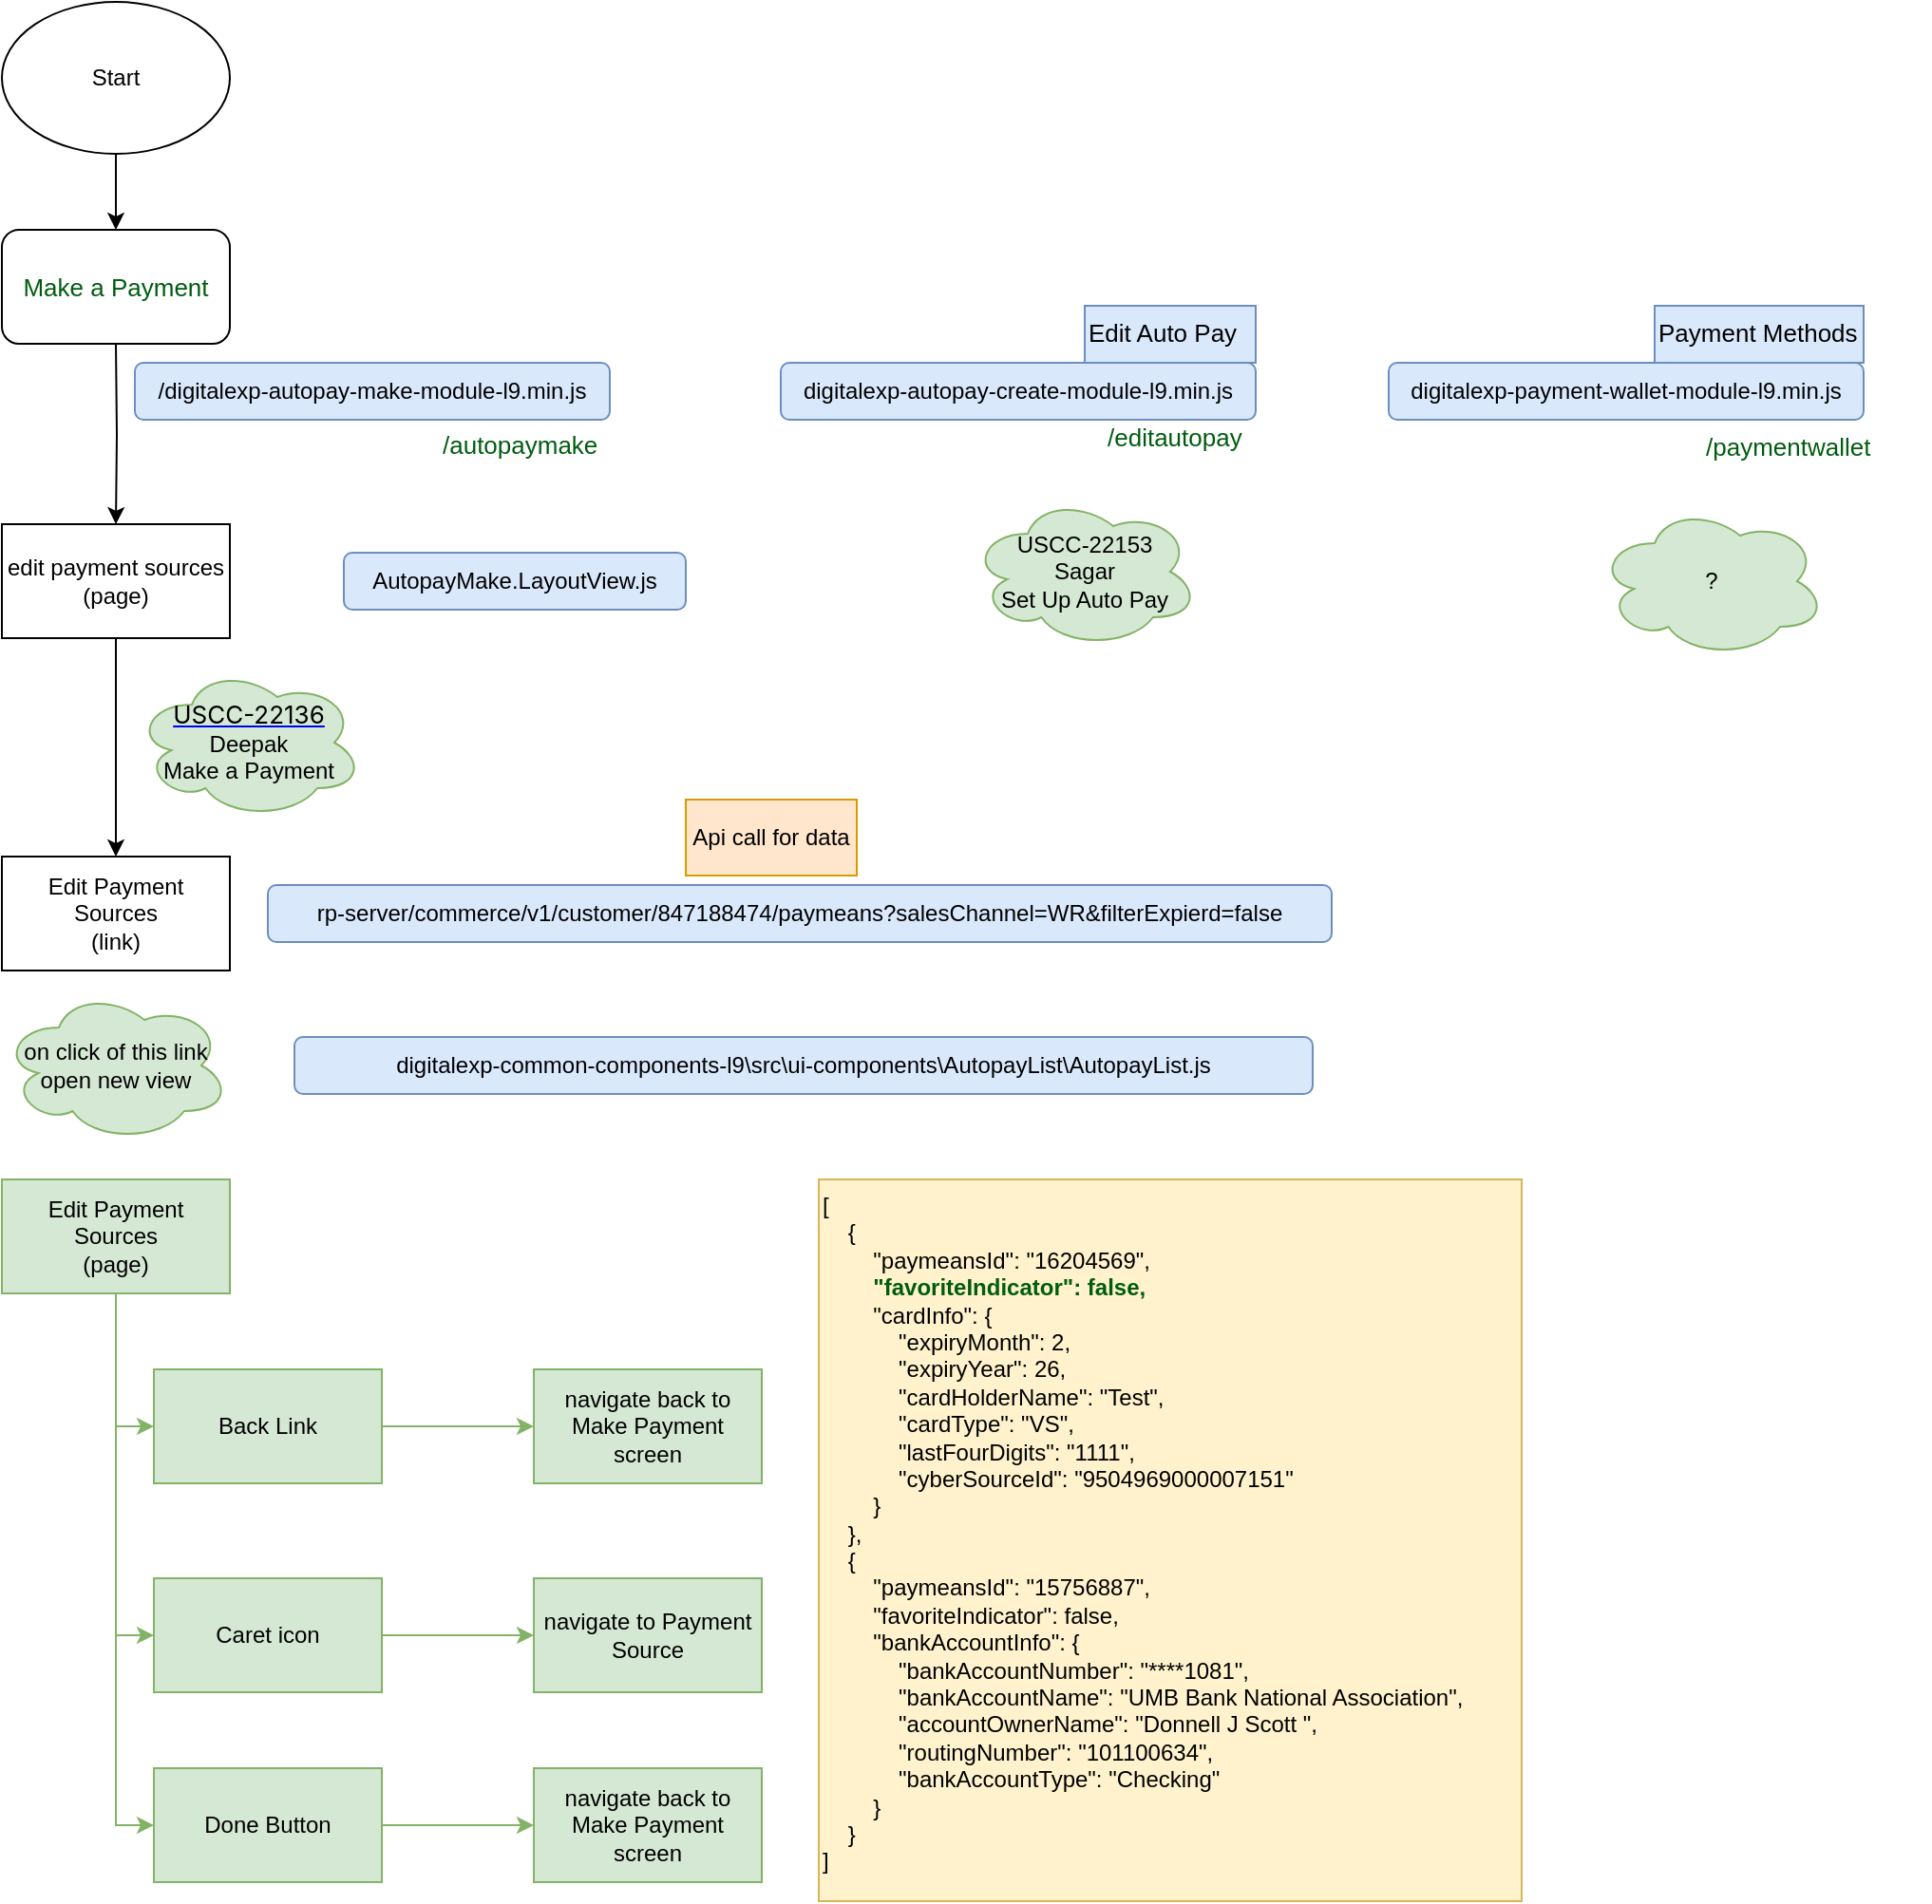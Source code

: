 <mxfile version="20.8.16" type="github">
  <diagram id="C5RBs43oDa-KdzZeNtuy" name="Page-1">
    <mxGraphModel dx="1434" dy="796" grid="1" gridSize="10" guides="1" tooltips="1" connect="1" arrows="1" fold="1" page="1" pageScale="1" pageWidth="827" pageHeight="1169" math="0" shadow="0">
      <root>
        <mxCell id="WIyWlLk6GJQsqaUBKTNV-0" />
        <mxCell id="WIyWlLk6GJQsqaUBKTNV-1" parent="WIyWlLk6GJQsqaUBKTNV-0" />
        <mxCell id="j67WnfkW41FYY-DcMpxh-2" value="" style="edgeStyle=orthogonalEdgeStyle;rounded=0;orthogonalLoop=1;jettySize=auto;html=1;" edge="1" parent="WIyWlLk6GJQsqaUBKTNV-1" source="j67WnfkW41FYY-DcMpxh-0">
          <mxGeometry relative="1" as="geometry">
            <mxPoint x="130" y="150" as="targetPoint" />
          </mxGeometry>
        </mxCell>
        <mxCell id="j67WnfkW41FYY-DcMpxh-0" value="Start" style="ellipse;whiteSpace=wrap;html=1;" vertex="1" parent="WIyWlLk6GJQsqaUBKTNV-1">
          <mxGeometry x="70" y="30" width="120" height="80" as="geometry" />
        </mxCell>
        <mxCell id="j67WnfkW41FYY-DcMpxh-4" value="" style="edgeStyle=orthogonalEdgeStyle;rounded=0;orthogonalLoop=1;jettySize=auto;html=1;" edge="1" parent="WIyWlLk6GJQsqaUBKTNV-1" target="j67WnfkW41FYY-DcMpxh-3">
          <mxGeometry relative="1" as="geometry">
            <mxPoint x="130" y="210" as="sourcePoint" />
          </mxGeometry>
        </mxCell>
        <mxCell id="j67WnfkW41FYY-DcMpxh-37" value="" style="edgeStyle=orthogonalEdgeStyle;rounded=0;orthogonalLoop=1;jettySize=auto;html=1;fontColor=#005C0F;" edge="1" parent="WIyWlLk6GJQsqaUBKTNV-1" source="j67WnfkW41FYY-DcMpxh-3" target="j67WnfkW41FYY-DcMpxh-5">
          <mxGeometry relative="1" as="geometry" />
        </mxCell>
        <mxCell id="j67WnfkW41FYY-DcMpxh-3" value="edit payment sources&lt;br&gt;(page)" style="whiteSpace=wrap;html=1;rounded=0;" vertex="1" parent="WIyWlLk6GJQsqaUBKTNV-1">
          <mxGeometry x="70" y="305" width="120" height="60" as="geometry" />
        </mxCell>
        <mxCell id="j67WnfkW41FYY-DcMpxh-5" value="Edit Payment Sources&lt;br&gt;(link)" style="whiteSpace=wrap;html=1;rounded=0;" vertex="1" parent="WIyWlLk6GJQsqaUBKTNV-1">
          <mxGeometry x="70" y="480" width="120" height="60" as="geometry" />
        </mxCell>
        <mxCell id="j67WnfkW41FYY-DcMpxh-11" value="/digitalexp-autopay-make-module-l9.min.js" style="rounded=1;whiteSpace=wrap;html=1;labelBackgroundColor=none;fillColor=#dae8fc;strokeColor=#6c8ebf;" vertex="1" parent="WIyWlLk6GJQsqaUBKTNV-1">
          <mxGeometry x="140" y="220" width="250" height="30" as="geometry" />
        </mxCell>
        <mxCell id="j67WnfkW41FYY-DcMpxh-12" value="AutopayMake.LayoutView.js" style="rounded=1;whiteSpace=wrap;html=1;labelBackgroundColor=none;fillColor=#dae8fc;strokeColor=#6c8ebf;" vertex="1" parent="WIyWlLk6GJQsqaUBKTNV-1">
          <mxGeometry x="250" y="320" width="180" height="30" as="geometry" />
        </mxCell>
        <mxCell id="j67WnfkW41FYY-DcMpxh-16" value="rp-server/commerce/v1/customer/847188474/paymeans?salesChannel=WR&amp;amp;filterExpierd=false" style="rounded=1;whiteSpace=wrap;html=1;labelBackgroundColor=none;fillColor=#dae8fc;strokeColor=#6c8ebf;" vertex="1" parent="WIyWlLk6GJQsqaUBKTNV-1">
          <mxGeometry x="210" y="495" width="560" height="30" as="geometry" />
        </mxCell>
        <mxCell id="j67WnfkW41FYY-DcMpxh-17" value="Api call for data" style="rounded=0;whiteSpace=wrap;html=1;labelBackgroundColor=none;fillColor=#ffe6cc;strokeColor=#d79b00;" vertex="1" parent="WIyWlLk6GJQsqaUBKTNV-1">
          <mxGeometry x="430" y="450" width="90" height="40" as="geometry" />
        </mxCell>
        <mxCell id="j67WnfkW41FYY-DcMpxh-18" value="on click of this link open new view" style="ellipse;shape=cloud;whiteSpace=wrap;html=1;rounded=0;labelBackgroundColor=none;fillColor=#d5e8d4;strokeColor=#82b366;" vertex="1" parent="WIyWlLk6GJQsqaUBKTNV-1">
          <mxGeometry x="70" y="550" width="120" height="80" as="geometry" />
        </mxCell>
        <mxCell id="j67WnfkW41FYY-DcMpxh-27" style="edgeStyle=orthogonalEdgeStyle;rounded=0;orthogonalLoop=1;jettySize=auto;html=1;fontColor=#050000;fillColor=#d5e8d4;strokeColor=#82b366;" edge="1" parent="WIyWlLk6GJQsqaUBKTNV-1" source="j67WnfkW41FYY-DcMpxh-19" target="j67WnfkW41FYY-DcMpxh-26">
          <mxGeometry relative="1" as="geometry">
            <Array as="points">
              <mxPoint x="130" y="990" />
            </Array>
          </mxGeometry>
        </mxCell>
        <mxCell id="j67WnfkW41FYY-DcMpxh-28" style="edgeStyle=orthogonalEdgeStyle;rounded=0;orthogonalLoop=1;jettySize=auto;html=1;entryX=0;entryY=0.5;entryDx=0;entryDy=0;fontColor=#050000;fillColor=#d5e8d4;strokeColor=#82b366;" edge="1" parent="WIyWlLk6GJQsqaUBKTNV-1" source="j67WnfkW41FYY-DcMpxh-19" target="j67WnfkW41FYY-DcMpxh-23">
          <mxGeometry relative="1" as="geometry" />
        </mxCell>
        <mxCell id="j67WnfkW41FYY-DcMpxh-29" style="edgeStyle=orthogonalEdgeStyle;rounded=0;orthogonalLoop=1;jettySize=auto;html=1;entryX=0;entryY=0.5;entryDx=0;entryDy=0;fontColor=#050000;fillColor=#d5e8d4;strokeColor=#82b366;" edge="1" parent="WIyWlLk6GJQsqaUBKTNV-1" source="j67WnfkW41FYY-DcMpxh-19" target="j67WnfkW41FYY-DcMpxh-25">
          <mxGeometry relative="1" as="geometry" />
        </mxCell>
        <mxCell id="j67WnfkW41FYY-DcMpxh-19" value="Edit Payment Sources&lt;br&gt;(page)" style="whiteSpace=wrap;html=1;rounded=0;fillColor=#d5e8d4;strokeColor=#82b366;" vertex="1" parent="WIyWlLk6GJQsqaUBKTNV-1">
          <mxGeometry x="70" y="650" width="120" height="60" as="geometry" />
        </mxCell>
        <mxCell id="j67WnfkW41FYY-DcMpxh-20" value="[&lt;br&gt;&amp;nbsp; &amp;nbsp; {&lt;br&gt;&amp;nbsp; &amp;nbsp; &amp;nbsp; &amp;nbsp; &quot;paymeansId&quot;: &quot;16204569&quot;,&lt;br&gt;&lt;b&gt;&lt;font color=&quot;#005c0f&quot;&gt;&amp;nbsp; &amp;nbsp; &amp;nbsp; &amp;nbsp; &quot;favoriteIndicator&quot;: false,&lt;br&gt;&lt;/font&gt;&lt;/b&gt;&amp;nbsp; &amp;nbsp; &amp;nbsp; &amp;nbsp; &quot;cardInfo&quot;: {&lt;br&gt;&amp;nbsp; &amp;nbsp; &amp;nbsp; &amp;nbsp; &amp;nbsp; &amp;nbsp; &quot;expiryMonth&quot;: 2,&lt;br&gt;&amp;nbsp; &amp;nbsp; &amp;nbsp; &amp;nbsp; &amp;nbsp; &amp;nbsp; &quot;expiryYear&quot;: 26,&lt;br&gt;&amp;nbsp; &amp;nbsp; &amp;nbsp; &amp;nbsp; &amp;nbsp; &amp;nbsp; &quot;cardHolderName&quot;: &quot;Test&quot;,&lt;br&gt;&amp;nbsp; &amp;nbsp; &amp;nbsp; &amp;nbsp; &amp;nbsp; &amp;nbsp; &quot;cardType&quot;: &quot;VS&quot;,&lt;br&gt;&amp;nbsp; &amp;nbsp; &amp;nbsp; &amp;nbsp; &amp;nbsp; &amp;nbsp; &quot;lastFourDigits&quot;: &quot;1111&quot;,&lt;br&gt;&amp;nbsp; &amp;nbsp; &amp;nbsp; &amp;nbsp; &amp;nbsp; &amp;nbsp; &quot;cyberSourceId&quot;: &quot;9504969000007151&quot;&lt;br&gt;&amp;nbsp; &amp;nbsp; &amp;nbsp; &amp;nbsp; }&lt;br&gt;&amp;nbsp; &amp;nbsp; },&lt;br&gt;&amp;nbsp; &amp;nbsp; {&lt;br&gt;&amp;nbsp; &amp;nbsp; &amp;nbsp; &amp;nbsp; &quot;paymeansId&quot;: &quot;15756887&quot;,&lt;br&gt;&amp;nbsp; &amp;nbsp; &amp;nbsp; &amp;nbsp; &quot;favoriteIndicator&quot;: false,&lt;br&gt;&amp;nbsp; &amp;nbsp; &amp;nbsp; &amp;nbsp; &quot;bankAccountInfo&quot;: {&lt;br&gt;&amp;nbsp; &amp;nbsp; &amp;nbsp; &amp;nbsp; &amp;nbsp; &amp;nbsp; &quot;bankAccountNumber&quot;: &quot;****1081&quot;,&lt;br&gt;&amp;nbsp; &amp;nbsp; &amp;nbsp; &amp;nbsp; &amp;nbsp; &amp;nbsp; &quot;bankAccountName&quot;: &quot;UMB Bank National Association&quot;,&lt;br&gt;&amp;nbsp; &amp;nbsp; &amp;nbsp; &amp;nbsp; &amp;nbsp; &amp;nbsp; &quot;accountOwnerName&quot;: &quot;Donnell J Scott &quot;,&lt;br&gt;&amp;nbsp; &amp;nbsp; &amp;nbsp; &amp;nbsp; &amp;nbsp; &amp;nbsp; &quot;routingNumber&quot;: &quot;101100634&quot;,&lt;br&gt;&amp;nbsp; &amp;nbsp; &amp;nbsp; &amp;nbsp; &amp;nbsp; &amp;nbsp; &quot;bankAccountType&quot;: &quot;Checking&quot;&lt;br&gt;&amp;nbsp; &amp;nbsp; &amp;nbsp; &amp;nbsp; }&lt;br&gt;&amp;nbsp; &amp;nbsp; }&lt;br&gt;]" style="text;whiteSpace=wrap;html=1;fillColor=#fff2cc;strokeColor=#d6b656;" vertex="1" parent="WIyWlLk6GJQsqaUBKTNV-1">
          <mxGeometry x="500" y="650" width="370" height="380" as="geometry" />
        </mxCell>
        <mxCell id="j67WnfkW41FYY-DcMpxh-22" value="digitalexp-common-components-l9\src\ui-components\AutopayList\AutopayList.js" style="rounded=1;whiteSpace=wrap;html=1;labelBackgroundColor=none;fillColor=#dae8fc;strokeColor=#6c8ebf;" vertex="1" parent="WIyWlLk6GJQsqaUBKTNV-1">
          <mxGeometry x="224" y="575" width="536" height="30" as="geometry" />
        </mxCell>
        <mxCell id="j67WnfkW41FYY-DcMpxh-31" value="" style="edgeStyle=orthogonalEdgeStyle;rounded=0;orthogonalLoop=1;jettySize=auto;html=1;fontColor=#050000;fillColor=#d5e8d4;strokeColor=#82b366;" edge="1" parent="WIyWlLk6GJQsqaUBKTNV-1" source="j67WnfkW41FYY-DcMpxh-23" target="j67WnfkW41FYY-DcMpxh-30">
          <mxGeometry relative="1" as="geometry" />
        </mxCell>
        <mxCell id="j67WnfkW41FYY-DcMpxh-23" value="Back Link" style="whiteSpace=wrap;html=1;rounded=0;fillColor=#d5e8d4;strokeColor=#82b366;" vertex="1" parent="WIyWlLk6GJQsqaUBKTNV-1">
          <mxGeometry x="150" y="750" width="120" height="60" as="geometry" />
        </mxCell>
        <mxCell id="j67WnfkW41FYY-DcMpxh-33" value="" style="edgeStyle=orthogonalEdgeStyle;rounded=0;orthogonalLoop=1;jettySize=auto;html=1;fontColor=#050000;fillColor=#d5e8d4;strokeColor=#82b366;" edge="1" parent="WIyWlLk6GJQsqaUBKTNV-1" source="j67WnfkW41FYY-DcMpxh-25" target="j67WnfkW41FYY-DcMpxh-32">
          <mxGeometry relative="1" as="geometry" />
        </mxCell>
        <mxCell id="j67WnfkW41FYY-DcMpxh-25" value="Caret icon" style="whiteSpace=wrap;html=1;rounded=0;fillColor=#d5e8d4;strokeColor=#82b366;" vertex="1" parent="WIyWlLk6GJQsqaUBKTNV-1">
          <mxGeometry x="150" y="860" width="120" height="60" as="geometry" />
        </mxCell>
        <mxCell id="j67WnfkW41FYY-DcMpxh-35" value="" style="edgeStyle=orthogonalEdgeStyle;rounded=0;orthogonalLoop=1;jettySize=auto;html=1;fontColor=#050000;fillColor=#d5e8d4;strokeColor=#82b366;" edge="1" parent="WIyWlLk6GJQsqaUBKTNV-1" source="j67WnfkW41FYY-DcMpxh-26" target="j67WnfkW41FYY-DcMpxh-34">
          <mxGeometry relative="1" as="geometry" />
        </mxCell>
        <mxCell id="j67WnfkW41FYY-DcMpxh-26" value="Done Button" style="whiteSpace=wrap;html=1;rounded=0;fillColor=#d5e8d4;strokeColor=#82b366;" vertex="1" parent="WIyWlLk6GJQsqaUBKTNV-1">
          <mxGeometry x="150" y="960" width="120" height="60" as="geometry" />
        </mxCell>
        <mxCell id="j67WnfkW41FYY-DcMpxh-30" value="navigate back to Make Payment screen" style="whiteSpace=wrap;html=1;rounded=0;fillColor=#d5e8d4;strokeColor=#82b366;" vertex="1" parent="WIyWlLk6GJQsqaUBKTNV-1">
          <mxGeometry x="350" y="750" width="120" height="60" as="geometry" />
        </mxCell>
        <mxCell id="j67WnfkW41FYY-DcMpxh-32" value="navigate to Payment Source" style="whiteSpace=wrap;html=1;rounded=0;fillColor=#d5e8d4;strokeColor=#82b366;" vertex="1" parent="WIyWlLk6GJQsqaUBKTNV-1">
          <mxGeometry x="350" y="860" width="120" height="60" as="geometry" />
        </mxCell>
        <mxCell id="j67WnfkW41FYY-DcMpxh-34" value="navigate back to Make Payment screen" style="whiteSpace=wrap;html=1;rounded=0;fillColor=#d5e8d4;strokeColor=#82b366;" vertex="1" parent="WIyWlLk6GJQsqaUBKTNV-1">
          <mxGeometry x="350" y="960" width="120" height="60" as="geometry" />
        </mxCell>
        <mxCell id="j67WnfkW41FYY-DcMpxh-36" value="USCC-22153&lt;br&gt;Sagar&lt;br&gt;Set Up Auto Pay&lt;br&gt;&lt;span style=&quot;font-size: 11.5pt; font-family: -apple-system;&quot;&gt;&lt;/span&gt;" style="ellipse;shape=cloud;whiteSpace=wrap;html=1;rounded=0;labelBackgroundColor=none;fillColor=#d5e8d4;strokeColor=#82b366;" vertex="1" parent="WIyWlLk6GJQsqaUBKTNV-1">
          <mxGeometry x="580" y="290" width="120" height="80" as="geometry" />
        </mxCell>
        <mxCell id="j67WnfkW41FYY-DcMpxh-38" value="&lt;span style=&quot;font-size: 13px; font-family: -apple-system;&quot;&gt;&lt;a href=&quot;https://deljira/browse/USCC-22136&quot;&gt;&lt;span style=&quot;color:black&quot;&gt;USCC-22136&lt;/span&gt;&lt;/a&gt;&lt;br&gt;&lt;/span&gt;Deepak&lt;br&gt;Make a Payment&lt;br&gt;&lt;span style=&quot;font-size: 11.5pt; font-family: -apple-system;&quot;&gt;&lt;/span&gt;" style="ellipse;shape=cloud;whiteSpace=wrap;html=1;rounded=0;labelBackgroundColor=none;fillColor=#d5e8d4;strokeColor=#82b366;" vertex="1" parent="WIyWlLk6GJQsqaUBKTNV-1">
          <mxGeometry x="140" y="380" width="120" height="80" as="geometry" />
        </mxCell>
        <mxCell id="j67WnfkW41FYY-DcMpxh-39" value="digitalexp-payment-wallet-module-l9.min.js" style="rounded=1;whiteSpace=wrap;html=1;labelBackgroundColor=none;fillColor=#dae8fc;strokeColor=#6c8ebf;" vertex="1" parent="WIyWlLk6GJQsqaUBKTNV-1">
          <mxGeometry x="800" y="220" width="250" height="30" as="geometry" />
        </mxCell>
        <mxCell id="j67WnfkW41FYY-DcMpxh-43" value="/editautopay" style="text;whiteSpace=wrap;html=1;fontSize=13;fontColor=#005C0F;" vertex="1" parent="WIyWlLk6GJQsqaUBKTNV-1">
          <mxGeometry x="650" y="245" width="100" height="40" as="geometry" />
        </mxCell>
        <mxCell id="j67WnfkW41FYY-DcMpxh-44" value="digitalexp-autopay-create-module-l9.min.js" style="rounded=1;whiteSpace=wrap;html=1;labelBackgroundColor=none;fillColor=#dae8fc;strokeColor=#6c8ebf;" vertex="1" parent="WIyWlLk6GJQsqaUBKTNV-1">
          <mxGeometry x="480" y="220" width="250" height="30" as="geometry" />
        </mxCell>
        <mxCell id="j67WnfkW41FYY-DcMpxh-47" value="&lt;font style=&quot;font-size: 13px;&quot;&gt;/autopaymake&lt;/font&gt;" style="text;whiteSpace=wrap;html=1;fontSize=23;fontColor=#005C0F;" vertex="1" parent="WIyWlLk6GJQsqaUBKTNV-1">
          <mxGeometry x="300" y="240" width="180" height="50" as="geometry" />
        </mxCell>
        <mxCell id="j67WnfkW41FYY-DcMpxh-48" value="/paymentwallet" style="text;whiteSpace=wrap;html=1;fontSize=13;fontColor=#005C0F;" vertex="1" parent="WIyWlLk6GJQsqaUBKTNV-1">
          <mxGeometry x="965" y="250" width="120" height="40" as="geometry" />
        </mxCell>
        <mxCell id="j67WnfkW41FYY-DcMpxh-50" value="Edit Auto Pay" style="text;whiteSpace=wrap;html=1;fontSize=13;fillColor=#dae8fc;strokeColor=#6c8ebf;" vertex="1" parent="WIyWlLk6GJQsqaUBKTNV-1">
          <mxGeometry x="640" y="190" width="90" height="30" as="geometry" />
        </mxCell>
        <mxCell id="j67WnfkW41FYY-DcMpxh-51" value="Payment Methods" style="text;whiteSpace=wrap;html=1;fontSize=13;fillColor=#dae8fc;strokeColor=#6c8ebf;" vertex="1" parent="WIyWlLk6GJQsqaUBKTNV-1">
          <mxGeometry x="940" y="190" width="110" height="30" as="geometry" />
        </mxCell>
        <mxCell id="j67WnfkW41FYY-DcMpxh-53" value="Make a Payment" style="rounded=1;whiteSpace=wrap;html=1;labelBackgroundColor=none;strokeColor=default;fontSize=13;fontColor=#005C0F;fillColor=default;" vertex="1" parent="WIyWlLk6GJQsqaUBKTNV-1">
          <mxGeometry x="70" y="150" width="120" height="60" as="geometry" />
        </mxCell>
        <mxCell id="j67WnfkW41FYY-DcMpxh-54" value="?" style="ellipse;shape=cloud;whiteSpace=wrap;html=1;rounded=0;labelBackgroundColor=none;fillColor=#d5e8d4;strokeColor=#82b366;" vertex="1" parent="WIyWlLk6GJQsqaUBKTNV-1">
          <mxGeometry x="910" y="295" width="120" height="80" as="geometry" />
        </mxCell>
      </root>
    </mxGraphModel>
  </diagram>
</mxfile>
